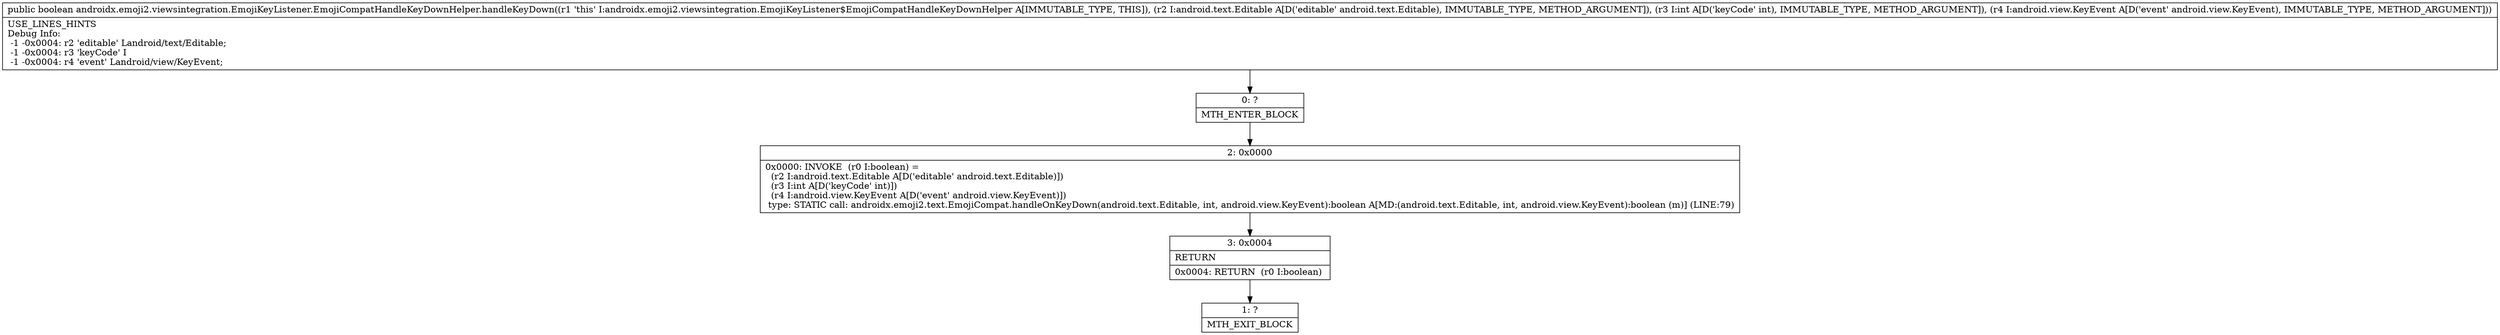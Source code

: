 digraph "CFG forandroidx.emoji2.viewsintegration.EmojiKeyListener.EmojiCompatHandleKeyDownHelper.handleKeyDown(Landroid\/text\/Editable;ILandroid\/view\/KeyEvent;)Z" {
Node_0 [shape=record,label="{0\:\ ?|MTH_ENTER_BLOCK\l}"];
Node_2 [shape=record,label="{2\:\ 0x0000|0x0000: INVOKE  (r0 I:boolean) = \l  (r2 I:android.text.Editable A[D('editable' android.text.Editable)])\l  (r3 I:int A[D('keyCode' int)])\l  (r4 I:android.view.KeyEvent A[D('event' android.view.KeyEvent)])\l type: STATIC call: androidx.emoji2.text.EmojiCompat.handleOnKeyDown(android.text.Editable, int, android.view.KeyEvent):boolean A[MD:(android.text.Editable, int, android.view.KeyEvent):boolean (m)] (LINE:79)\l}"];
Node_3 [shape=record,label="{3\:\ 0x0004|RETURN\l|0x0004: RETURN  (r0 I:boolean) \l}"];
Node_1 [shape=record,label="{1\:\ ?|MTH_EXIT_BLOCK\l}"];
MethodNode[shape=record,label="{public boolean androidx.emoji2.viewsintegration.EmojiKeyListener.EmojiCompatHandleKeyDownHelper.handleKeyDown((r1 'this' I:androidx.emoji2.viewsintegration.EmojiKeyListener$EmojiCompatHandleKeyDownHelper A[IMMUTABLE_TYPE, THIS]), (r2 I:android.text.Editable A[D('editable' android.text.Editable), IMMUTABLE_TYPE, METHOD_ARGUMENT]), (r3 I:int A[D('keyCode' int), IMMUTABLE_TYPE, METHOD_ARGUMENT]), (r4 I:android.view.KeyEvent A[D('event' android.view.KeyEvent), IMMUTABLE_TYPE, METHOD_ARGUMENT]))  | USE_LINES_HINTS\lDebug Info:\l  \-1 \-0x0004: r2 'editable' Landroid\/text\/Editable;\l  \-1 \-0x0004: r3 'keyCode' I\l  \-1 \-0x0004: r4 'event' Landroid\/view\/KeyEvent;\l}"];
MethodNode -> Node_0;Node_0 -> Node_2;
Node_2 -> Node_3;
Node_3 -> Node_1;
}

